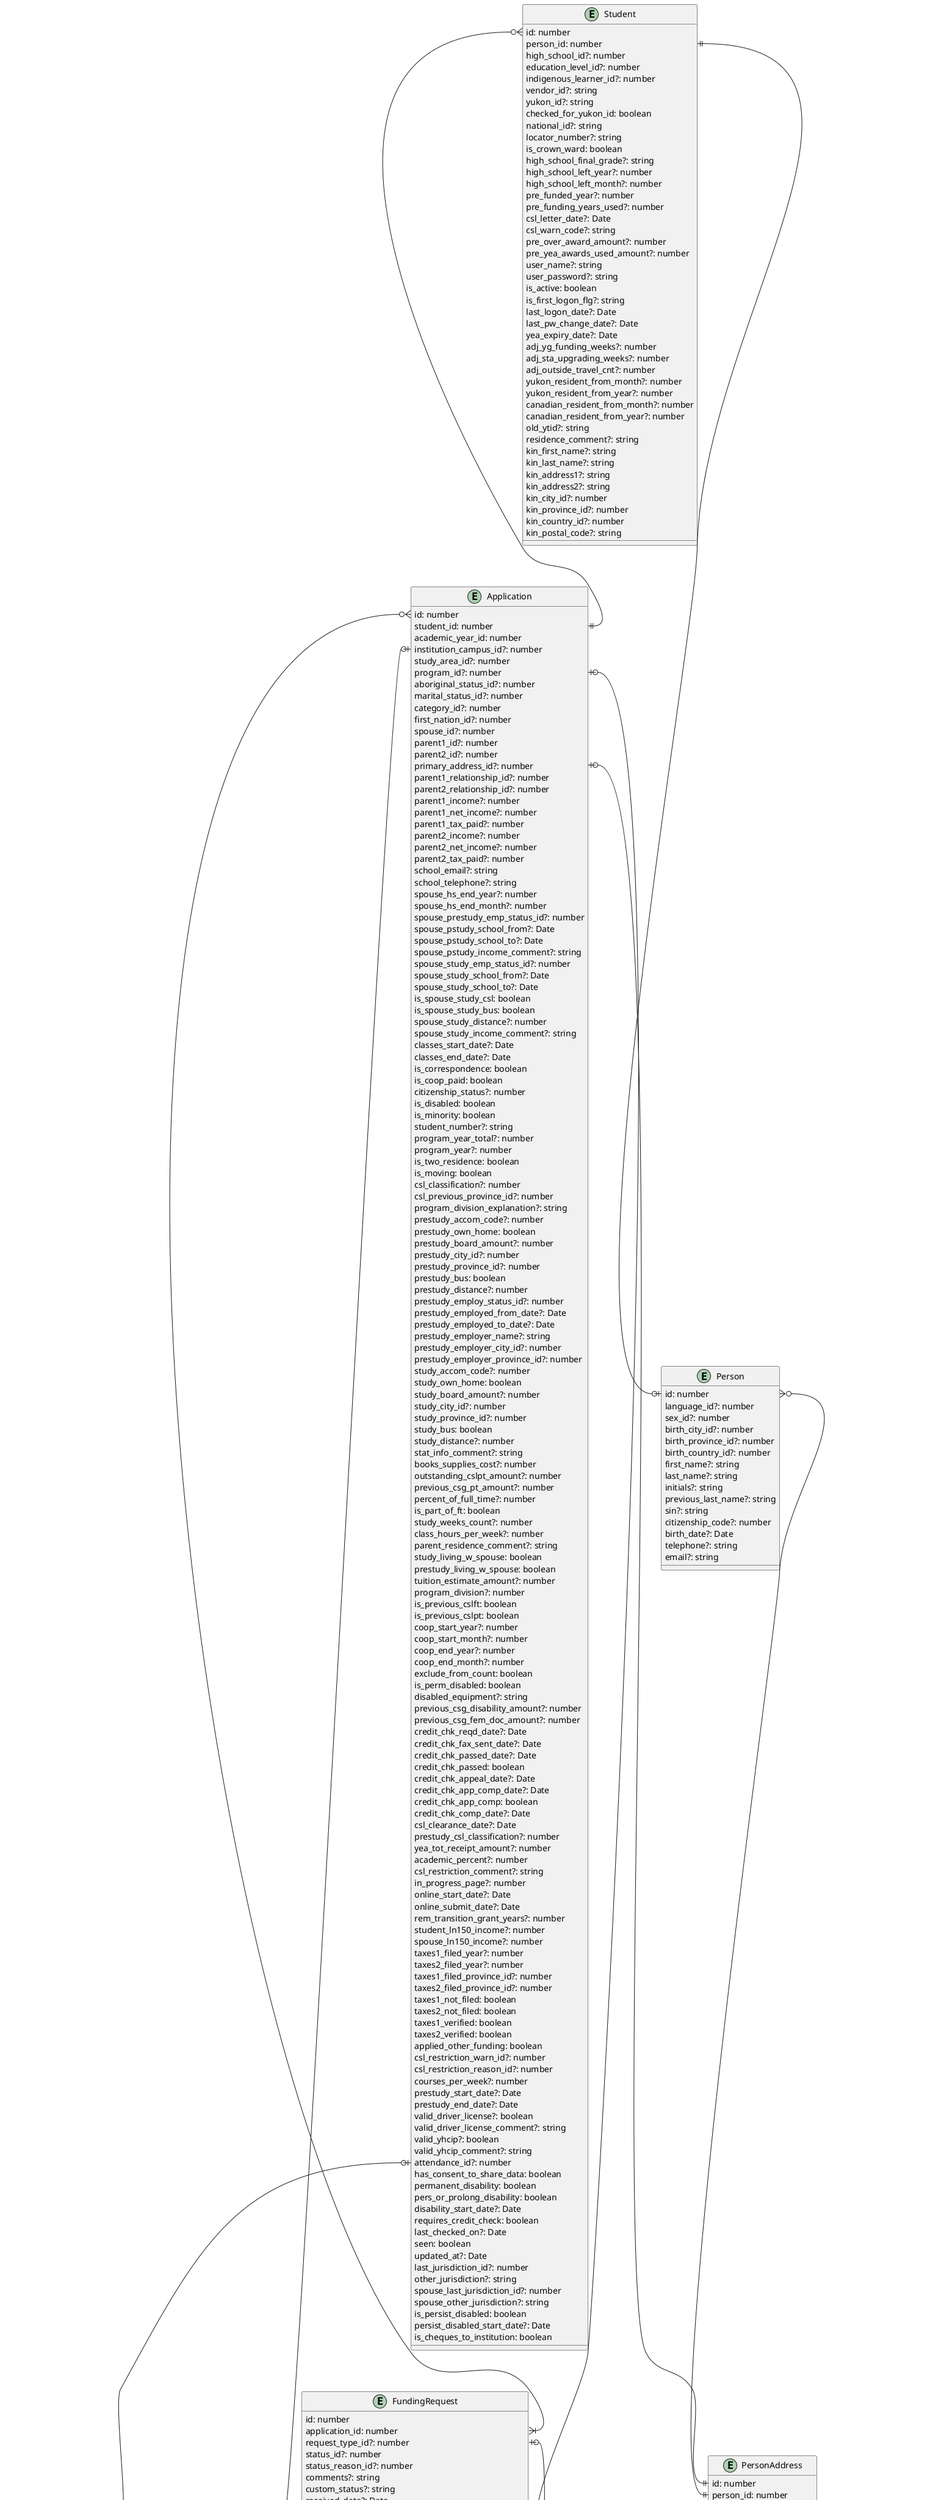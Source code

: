 @startuml
entity AddressType {
  id: number
  description: string
  is_active: boolean
}

entity Application {
  id: number
  student_id: number
  academic_year_id: number
  institution_campus_id?: number
  study_area_id?: number
  program_id?: number
  aboriginal_status_id?: number
  marital_status_id?: number
  category_id?: number
  first_nation_id?: number
  spouse_id?: number
  parent1_id?: number
  parent2_id?: number
  primary_address_id?: number
  parent1_relationship_id?: number
  parent2_relationship_id?: number
  parent1_income?: number
  parent1_net_income?: number
  parent1_tax_paid?: number
  parent2_income?: number
  parent2_net_income?: number
  parent2_tax_paid?: number
  school_email?: string
  school_telephone?: string
  spouse_hs_end_year?: number
  spouse_hs_end_month?: number
  spouse_prestudy_emp_status_id?: number
  spouse_pstudy_school_from?: Date
  spouse_pstudy_school_to?: Date
  spouse_pstudy_income_comment?: string
  spouse_study_emp_status_id?: number
  spouse_study_school_from?: Date
  spouse_study_school_to?: Date
  is_spouse_study_csl: boolean
  is_spouse_study_bus: boolean
  spouse_study_distance?: number
  spouse_study_income_comment?: string
  classes_start_date?: Date
  classes_end_date?: Date
  is_correspondence: boolean
  is_coop_paid: boolean
  citizenship_status?: number
  is_disabled: boolean
  is_minority: boolean
  student_number?: string
  program_year_total?: number
  program_year?: number
  is_two_residence: boolean
  is_moving: boolean
  csl_classification?: number
  csl_previous_province_id?: number
  program_division_explanation?: string
  prestudy_accom_code?: number
  prestudy_own_home: boolean
  prestudy_board_amount?: number
  prestudy_city_id?: number
  prestudy_province_id?: number
  prestudy_bus: boolean
  prestudy_distance?: number
  prestudy_employ_status_id?: number
  prestudy_employed_from_date?: Date
  prestudy_employed_to_date?: Date
  prestudy_employer_name?: string
  prestudy_employer_city_id?: number
  prestudy_employer_province_id?: number
  study_accom_code?: number
  study_own_home: boolean
  study_board_amount?: number
  study_city_id?: number
  study_province_id?: number
  study_bus: boolean
  study_distance?: number
  stat_info_comment?: string
  books_supplies_cost?: number
  outstanding_cslpt_amount?: number
  previous_csg_pt_amount?: number
  percent_of_full_time?: number
  is_part_of_ft: boolean
  study_weeks_count?: number
  class_hours_per_week?: number
  parent_residence_comment?: string
  study_living_w_spouse: boolean
  prestudy_living_w_spouse: boolean
  tuition_estimate_amount?: number
  program_division?: number
  is_previous_cslft: boolean
  is_previous_cslpt: boolean
  coop_start_year?: number
  coop_start_month?: number
  coop_end_year?: number
  coop_end_month?: number
  exclude_from_count: boolean
  is_perm_disabled: boolean
  disabled_equipment?: string
  previous_csg_disability_amount?: number
  previous_csg_fem_doc_amount?: number
  credit_chk_reqd_date?: Date
  credit_chk_fax_sent_date?: Date
  credit_chk_passed_date?: Date
  credit_chk_passed: boolean
  credit_chk_appeal_date?: Date
  credit_chk_app_comp_date?: Date
  credit_chk_app_comp: boolean
  credit_chk_comp_date?: Date
  csl_clearance_date?: Date
  prestudy_csl_classification?: number
  yea_tot_receipt_amount?: number
  academic_percent?: number
  csl_restriction_comment?: string
  in_progress_page?: number
  online_start_date?: Date
  online_submit_date?: Date
  rem_transition_grant_years?: number
  student_ln150_income?: number
  spouse_ln150_income?: number
  taxes1_filed_year?: number
  taxes2_filed_year?: number
  taxes1_filed_province_id?: number
  taxes2_filed_province_id?: number
  taxes1_not_filed: boolean
  taxes2_not_filed: boolean
  taxes1_verified: boolean
  taxes2_verified: boolean
  applied_other_funding: boolean
  csl_restriction_warn_id?: number
  csl_restriction_reason_id?: number
  courses_per_week?: number
  prestudy_start_date?: Date
  prestudy_end_date?: Date
  valid_driver_license?: boolean
  valid_driver_license_comment?: string
  valid_yhcip?: boolean
  valid_yhcip_comment?: string
  attendance_id?: number
  has_consent_to_share_data: boolean
  permanent_disability: boolean
  pers_or_prolong_disability: boolean
  disability_start_date?: Date
  requires_credit_check: boolean
  last_checked_on?: Date
  seen: boolean
  updated_at?: Date
  last_jurisdiction_id?: number
  other_jurisdiction?: string
  spouse_last_jurisdiction_id?: number
  spouse_other_jurisdiction?: string
  is_persist_disabled: boolean
  persist_disabled_start_date?: Date
  is_cheques_to_institution: boolean
}

entity Attendance {
  id: number
  description: string
  is_active: boolean
}

enum CsfaAmount {
  FULL_AMOUNT_LOANS_AND_GRANTS: Full amount loans and grants
  GRANTS_AND_LOANS_UP_TO: Grants and loans up to
  GRANTS_ONLY: Grants only
}

entity Institution {
  id: number
  name: string
  is_active: boolean
  federal_institution_code?: string
  institution_level_id: number
}

entity FundingRequest {
  id: number
  application_id: number
  request_type_id?: number
  status_id?: number
  status_reason_id?: number
  comments?: string
  custom_status?: string
  received_date?: Date
  status_date?: Date
  yea_request_amount?: number
  yea_request_type?: number
  csl_request_amount?: number
  is_csl_full_amount?: boolean
  is_csg_only: boolean
  entering_first_year?: boolean
  student_meet_hs_o_equiv_req?: boolean
  student_meet_residency_req?: boolean
  student_isnt_elig_f_fund_in_another_jur?: boolean
  student_is_in_ft_study?: boolean
  student_is_att_in_elig_prog_des_ps_inst?: boolean
  student_is_elig_for_airfare_trvl_amount?: boolean
  student_is_mov_to_anth_cmm_to_attd_prgm?: boolean
  student_is_maintening_two_residences?: boolean
  student_w_not_receive_fund_from_otr_org?: boolean
}

enum FundingSource {
  CANADA_STUDENT_FINANCIAL_ASSISTANCE_FULL_TIME: Canada Student Financial Assistance (Full-Time)
}

entity Person {
  id: number
  language_id?: number
  sex_id?: number
  birth_city_id?: number
  birth_province_id?: number
  birth_country_id?: number
  first_name?: string
  last_name?: string
  initials?: string
  previous_last_name?: string
  sin?: string
  citizenship_code?: number
  birth_date?: Date
  telephone?: string
  email?: string
}

entity PersonAddress {
  id: number
  person_id: number
  address_type_id: number
  address1?: string
  address2?: string
  city_id?: number
  province_id?: number
  country_id?: number
  postal_code?: string
  notes?: string
  telephone?: string
  email?: string
  is_active: boolean
}

entity Program {
  id: number
  description: string
  education_level_id: number
  is_active: boolean
}

entity RequestType {
  id: number
  application_type_id?: number
  funding_group_id?: number
  batch_group_id?: number
  description?: string
  scholarship_flag: number
  application_deadline?: string
  regulation?: string
  program_type?: string
  static_description_flag?: number
  financial_coding?: string
  t4a_required: boolean
  csg_other_flag?: number
  gl_budget?: number
  auto_appear?: string
  show_online: boolean
  short_name?: string
  help_url?: string
  help_text?: string
  is_active: boolean
}

entity Student {
  id: number
  person_id: number
  high_school_id?: number
  education_level_id?: number
  indigenous_learner_id?: number
  vendor_id?: string
  yukon_id?: string
  checked_for_yukon_id: boolean
  national_id?: string
  locator_number?: string
  is_crown_ward: boolean
  high_school_final_grade?: string
  high_school_left_year?: number
  high_school_left_month?: number
  pre_funded_year?: number
  pre_funding_years_used?: number
  csl_letter_date?: Date
  csl_warn_code?: string
  pre_over_award_amount?: number
  pre_yea_awards_used_amount?: number
  user_name?: string
  user_password?: string
  is_active: boolean
  is_first_logon_flg?: string
  last_logon_date?: Date
  last_pw_change_date?: Date
  yea_expiry_date?: Date
  adj_yg_funding_weeks?: number
  adj_sta_upgrading_weeks?: number
  adj_outside_travel_cnt?: number
  yukon_resident_from_month?: number
  yukon_resident_from_year?: number
  canadian_resident_from_month?: number
  canadian_resident_from_year?: number
  old_ytid?: string
  residence_comment?: string
  kin_first_name?: string
  kin_last_name?: string
  kin_address1?: string
  kin_address2?: string
  kin_city_id?: number
  kin_province_id?: number
  kin_country_id?: number
  kin_postal_code?: string
}

Application::attendance_id |o--o{ Attendance::id
Application::institution_campus_id |o--o{ Institution::id
Application::primary_address_id |o--|| PersonAddress::id
Application::program_id |o--o{ Program::id
Application::id }o--|{ FundingRequest::application_id
Student::id }o--|| Application::student_id
Student::person_id ||--o| Person::id
FundingRequest::request_type_id |o--o{ RequestType::id
Person::id }o--|| PersonAddress::person_id
PersonAddress::address_type_id ||--o{ AddressType::id
RequestType::description ||--|| FundingSource
CsfaAmount ||--|| FundingSource::CANADA_STUDENT_FINANCIAL_ASSISTANCE_FULL_TIME
@enduml
